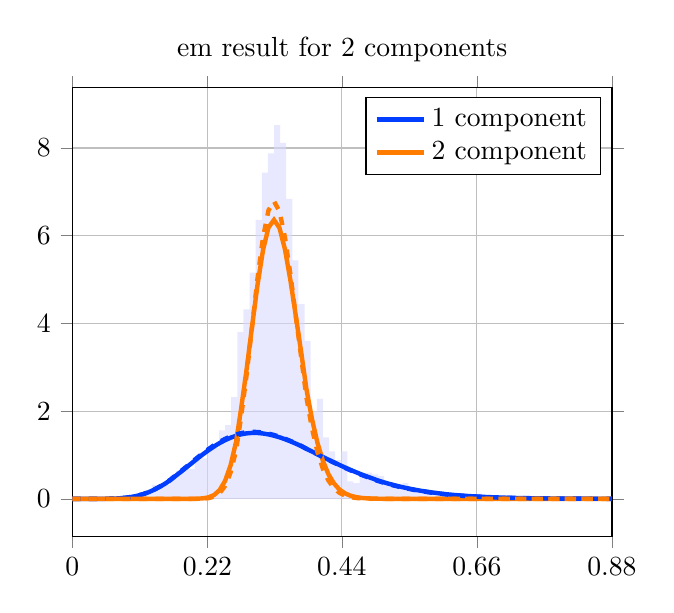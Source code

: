 \begin{tikzpicture}
\begin{axis}[title={em result for 2 components}, yticklabel style={/pgf/number format/fixed,
            /pgf/number format/precision=3}, grid={major}, yminorgrids={true}, tick align={outside}, xtick={0.0,0.221,0.441,0.662,0.883}, xmin={0.0}, xmax={0.883}, scaled y ticks={false}]
    \addplot[ybar interval, fill={blue!15}, forget plot, opacity={0.6}, draw={none}, bar width={5.0e-6}]
        table[row sep={\\}]
        {
            \\
            0.1  0.08  \\
            0.11  0.08  \\
            0.12  0.2  \\
            0.13  0.32  \\
            0.14  0.28  \\
            0.15  0.32  \\
            0.16  0.52  \\
            0.17  0.64  \\
            0.18  0.72  \\
            0.19  0.68  \\
            0.2  0.88  \\
            0.21  0.92  \\
            0.22  1.2  \\
            0.23  1.16  \\
            0.24  1.56  \\
            0.25  1.68  \\
            0.26  2.32  \\
            0.27  3.8  \\
            0.28  4.32  \\
            0.29  5.16  \\
            0.3  6.36  \\
            0.31  7.44  \\
            0.32  7.88  \\
            0.33  8.52  \\
            0.34  8.12  \\
            0.35  6.84  \\
            0.36  5.44  \\
            0.37  4.44  \\
            0.38  3.6  \\
            0.39  2.0  \\
            0.4  2.28  \\
            0.41  1.4  \\
            0.42  1.08  \\
            0.43  0.88  \\
            0.44  1.08  \\
            0.45  0.4  \\
            0.46  0.36  \\
            0.47  0.52  \\
            0.48  0.6  \\
            0.49  0.56  \\
            0.5  0.52  \\
            0.51  0.36  \\
            0.52  0.28  \\
            0.53  0.28  \\
            0.54  0.36  \\
            0.55  0.16  \\
            0.56  0.2  \\
            0.57  0.2  \\
            0.58  0.16  \\
            0.59  0.08  \\
            0.6  0.12  \\
            0.61  0.04  \\
            0.62  0.08  \\
            0.63  0.0  \\
            0.64  0.08  \\
            0.65  0.04  \\
            0.66  0.12  \\
            0.67  0.08  \\
            0.68  0.0  \\
            0.69  0.0  \\
            0.7  0.04  \\
            0.71  0.0  \\
            0.72  0.0  \\
            0.73  0.0  \\
            0.74  0.0  \\
            0.75  0.0  \\
            0.76  0.0  \\
            0.77  0.0  \\
            0.78  0.04  \\
            0.79  0.04  \\
            0.8  0.04  \\
            0.81  0.0  \\
            0.82  0.0  \\
            0.83  0.0  \\
            0.84  0.0  \\
            0.85  0.0  \\
            0.86  0.0  \\
            0.87  0.0  \\
            0.88  0.04  \\
            0.89  0.0  \\
        }
        ;
    \addplot[style={{ultra thick}}, color={rgb,1:red,0.008;green,0.243;blue,1.0}]
        table[row sep={\\}]
        {
            \\
            0.0  0.0  \\
            0.009  2.696e-9  \\
            0.018  5.197e-7  \\
            0.027  1.022e-5  \\
            0.036  7.901e-5  \\
            0.045  0.0  \\
            0.054  0.001  \\
            0.062  0.003  \\
            0.071  0.007  \\
            0.08  0.015  \\
            0.089  0.027  \\
            0.098  0.046  \\
            0.107  0.072  \\
            0.116  0.107  \\
            0.125  0.152  \\
            0.134  0.208  \\
            0.143  0.273  \\
            0.152  0.348  \\
            0.161  0.432  \\
            0.169  0.523  \\
            0.178  0.62  \\
            0.187  0.72  \\
            0.196  0.821  \\
            0.205  0.922  \\
            0.214  1.019  \\
            0.223  1.11  \\
            0.232  1.195  \\
            0.241  1.272  \\
            0.25  1.338  \\
            0.259  1.394  \\
            0.268  1.438  \\
            0.276  1.471  \\
            0.285  1.493  \\
            0.294  1.503  \\
            0.303  1.502  \\
            0.312  1.49  \\
            0.321  1.469  \\
            0.33  1.44  \\
            0.339  1.403  \\
            0.348  1.36  \\
            0.357  1.311  \\
            0.366  1.257  \\
            0.375  1.2  \\
            0.383  1.141  \\
            0.392  1.08  \\
            0.401  1.018  \\
            0.41  0.955  \\
            0.419  0.893  \\
            0.428  0.833  \\
            0.437  0.773  \\
            0.446  0.716  \\
            0.455  0.661  \\
            0.464  0.608  \\
            0.473  0.557  \\
            0.482  0.51  \\
            0.491  0.465  \\
            0.499  0.423  \\
            0.508  0.384  \\
            0.517  0.347  \\
            0.526  0.314  \\
            0.535  0.283  \\
            0.544  0.254  \\
            0.553  0.228  \\
            0.562  0.204  \\
            0.571  0.182  \\
            0.58  0.163  \\
            0.589  0.145  \\
            0.598  0.129  \\
            0.606  0.114  \\
            0.615  0.101  \\
            0.624  0.089  \\
            0.633  0.079  \\
            0.642  0.069  \\
            0.651  0.061  \\
            0.66  0.054  \\
            0.669  0.047  \\
            0.678  0.041  \\
            0.687  0.036  \\
            0.696  0.032  \\
            0.705  0.027  \\
            0.713  0.024  \\
            0.722  0.021  \\
            0.731  0.018  \\
            0.74  0.016  \\
            0.749  0.014  \\
            0.758  0.012  \\
            0.767  0.01  \\
            0.776  0.009  \\
            0.785  0.008  \\
            0.794  0.007  \\
            0.803  0.006  \\
            0.812  0.005  \\
            0.82  0.004  \\
            0.829  0.004  \\
            0.838  0.003  \\
            0.847  0.003  \\
            0.856  0.002  \\
            0.865  0.002  \\
            0.874  0.002  \\
            0.883  0.001  \\
        }
        ;
    \addlegendentry {1 component}
    \addplot[style={{ultra thick}}, color={rgb,1:red,1.0;green,0.486;blue,0.0}]
        table[row sep={\\}]
        {
            \\
            0.0  0.0  \\
            0.009  6.941e-89  \\
            0.018  2.045e-66  \\
            0.027  1.191e-53  \\
            0.036  7.375e-45  \\
            0.045  3.039e-38  \\
            0.054  5.255e-33  \\
            0.062  1.019e-28  \\
            0.071  3.983e-25  \\
            0.08  4.581e-22  \\
            0.089  2.008e-19  \\
            0.098  4.032e-17  \\
            0.107  4.249e-15  \\
            0.116  2.606e-13  \\
            0.125  1.008e-11  \\
            0.134  2.621e-10  \\
            0.143  4.822e-9  \\
            0.152  6.546e-8  \\
            0.161  6.788e-7  \\
            0.169  5.537e-6  \\
            0.178  3.641e-5  \\
            0.187  0.0  \\
            0.196  0.001  \\
            0.205  0.003  \\
            0.214  0.012  \\
            0.223  0.034  \\
            0.232  0.087  \\
            0.241  0.199  \\
            0.25  0.41  \\
            0.259  0.766  \\
            0.268  1.304  \\
            0.276  2.038  \\
            0.285  2.936  \\
            0.294  3.922  \\
            0.303  4.877  \\
            0.312  5.671  \\
            0.321  6.189  \\
            0.33  6.361  \\
            0.339  6.178  \\
            0.348  5.685  \\
            0.357  4.971  \\
            0.366  4.141  \\
            0.375  3.293  \\
            0.383  2.506  \\
            0.392  1.829  \\
            0.401  1.282  \\
            0.41  0.865  \\
            0.419  0.563  \\
            0.428  0.353  \\
            0.437  0.214  \\
            0.446  0.126  \\
            0.455  0.072  \\
            0.464  0.04  \\
            0.473  0.021  \\
            0.482  0.011  \\
            0.491  0.006  \\
            0.499  0.003  \\
            0.508  0.001  \\
            0.517  0.001  \\
            0.526  0.0  \\
            0.535  0.0  \\
            0.544  5.925e-5  \\
            0.553  2.564e-5  \\
            0.562  1.087e-5  \\
            0.571  4.52e-6  \\
            0.58  1.844e-6  \\
            0.589  7.388e-7  \\
            0.598  2.907e-7  \\
            0.606  1.124e-7  \\
            0.615  4.276e-8  \\
            0.624  1.6e-8  \\
            0.633  5.892e-9  \\
            0.642  2.137e-9  \\
            0.651  7.633e-10  \\
            0.66  2.687e-10  \\
            0.669  9.329e-11  \\
            0.678  3.194e-11  \\
            0.687  1.079e-11  \\
            0.696  3.596e-12  \\
            0.705  1.184e-12  \\
            0.713  3.848e-13  \\
            0.722  1.236e-13  \\
            0.731  3.923e-14  \\
            0.74  1.231e-14  \\
            0.749  3.818e-15  \\
            0.758  1.171e-15  \\
            0.767  3.556e-16  \\
            0.776  1.068e-16  \\
            0.785  3.175e-17  \\
            0.794  9.345e-18  \\
            0.803  2.724e-18  \\
            0.812  7.863e-19  \\
            0.82  2.249e-19  \\
            0.829  6.372e-20  \\
            0.838  1.79e-20  \\
            0.847  4.982e-21  \\
            0.856  1.375e-21  \\
            0.865  3.763e-22  \\
            0.874  1.021e-22  \\
            0.883  2.75e-23  \\
        }
        ;
    \addlegendentry {2 component}
    \addplot[style={{ultra thick, dashed}}, color={rgb,1:red,0.008;green,0.243;blue,1.0}]
        table[row sep={\\}]
        {
            \\
            0.0  0.0  \\
            0.009  2.41e-9  \\
            0.018  4.85e-7  \\
            0.027  9.77e-6  \\
            0.036  7.671e-5  \\
            0.045  0.0  \\
            0.054  0.001  \\
            0.062  0.003  \\
            0.071  0.007  \\
            0.08  0.015  \\
            0.089  0.028  \\
            0.098  0.047  \\
            0.107  0.073  \\
            0.116  0.109  \\
            0.125  0.155  \\
            0.134  0.212  \\
            0.143  0.28  \\
            0.152  0.357  \\
            0.161  0.443  \\
            0.169  0.537  \\
            0.178  0.636  \\
            0.187  0.738  \\
            0.196  0.842  \\
            0.205  0.945  \\
            0.214  1.044  \\
            0.223  1.137  \\
            0.232  1.223  \\
            0.241  1.3  \\
            0.25  1.367  \\
            0.259  1.423  \\
            0.268  1.467  \\
            0.276  1.499  \\
            0.285  1.519  \\
            0.294  1.527  \\
            0.303  1.524  \\
            0.312  1.51  \\
            0.321  1.487  \\
            0.33  1.455  \\
            0.339  1.416  \\
            0.348  1.37  \\
            0.357  1.319  \\
            0.366  1.263  \\
            0.375  1.204  \\
            0.383  1.142  \\
            0.392  1.079  \\
            0.401  1.015  \\
            0.41  0.951  \\
            0.419  0.888  \\
            0.428  0.826  \\
            0.437  0.766  \\
            0.446  0.707  \\
            0.455  0.651  \\
            0.464  0.598  \\
            0.473  0.547  \\
            0.482  0.5  \\
            0.491  0.455  \\
            0.499  0.413  \\
            0.508  0.374  \\
            0.517  0.338  \\
            0.526  0.304  \\
            0.535  0.274  \\
            0.544  0.246  \\
            0.553  0.22  \\
            0.562  0.196  \\
            0.571  0.175  \\
            0.58  0.156  \\
            0.589  0.138  \\
            0.598  0.123  \\
            0.606  0.109  \\
            0.615  0.096  \\
            0.624  0.085  \\
            0.633  0.074  \\
            0.642  0.065  \\
            0.651  0.057  \\
            0.66  0.05  \\
            0.669  0.044  \\
            0.678  0.038  \\
            0.687  0.034  \\
            0.696  0.029  \\
            0.705  0.025  \\
            0.713  0.022  \\
            0.722  0.019  \\
            0.731  0.017  \\
            0.74  0.014  \\
            0.749  0.012  \\
            0.758  0.011  \\
            0.767  0.009  \\
            0.776  0.008  \\
            0.785  0.007  \\
            0.794  0.006  \\
            0.803  0.005  \\
            0.812  0.004  \\
            0.82  0.004  \\
            0.829  0.003  \\
            0.838  0.003  \\
            0.847  0.002  \\
            0.856  0.002  \\
            0.865  0.002  \\
            0.874  0.001  \\
            0.883  0.001  \\
        }
        ;
    \addplot[style={{ultra thick, dashed}}, color={rgb,1:red,1.0;green,0.486;blue,0.0}]
        table[row sep={\\}]
        {
            \\
            0.0  0.0  \\
            0.009  8.109e-102  \\
            0.018  4.517e-76  \\
            0.027  1.911e-61  \\
            0.036  2.265e-51  \\
            0.045  8.595e-44  \\
            0.054  8.622e-38  \\
            0.062  7.049e-33  \\
            0.071  9.197e-29  \\
            0.08  2.954e-25  \\
            0.089  3.141e-22  \\
            0.098  1.366e-19  \\
            0.107  2.836e-17  \\
            0.116  3.168e-15  \\
            0.125  2.087e-13  \\
            0.134  8.718e-12  \\
            0.143  2.45e-10  \\
            0.152  4.861e-9  \\
            0.161  7.084e-8  \\
            0.169  7.84e-7  \\
            0.178  6.779e-6  \\
            0.187  4.691e-5  \\
            0.196  0.0  \\
            0.205  0.001  \\
            0.214  0.005  \\
            0.223  0.017  \\
            0.232  0.05  \\
            0.241  0.129  \\
            0.25  0.295  \\
            0.259  0.604  \\
            0.268  1.111  \\
            0.276  1.851  \\
            0.285  2.81  \\
            0.294  3.912  \\
            0.303  5.018  \\
            0.312  5.959  \\
            0.321  6.581  \\
            0.33  6.785  \\
            0.339  6.555  \\
            0.348  5.954  \\
            0.357  5.101  \\
            0.366  4.133  \\
            0.375  3.177  \\
            0.383  2.321  \\
            0.392  1.616  \\
            0.401  1.075  \\
            0.41  0.684  \\
            0.419  0.418  \\
            0.428  0.245  \\
            0.437  0.138  \\
            0.446  0.075  \\
            0.455  0.039  \\
            0.464  0.02  \\
            0.473  0.01  \\
            0.482  0.005  \\
            0.491  0.002  \\
            0.499  0.001  \\
            0.508  0.0  \\
            0.517  0.0  \\
            0.526  7.256e-5  \\
            0.535  2.915e-5  \\
            0.544  1.142e-5  \\
            0.553  4.37e-6  \\
            0.562  1.634e-6  \\
            0.571  5.972e-7  \\
            0.58  2.136e-7  \\
            0.589  7.481e-8  \\
            0.598  2.567e-8  \\
            0.606  8.636e-9  \\
            0.615  2.85e-9  \\
            0.624  9.231e-10  \\
            0.633  2.936e-10  \\
            0.642  9.175e-11  \\
            0.651  2.818e-11  \\
            0.66  8.513e-12  \\
            0.669  2.53e-12  \\
            0.678  7.402e-13  \\
            0.687  2.132e-13  \\
            0.696  6.051e-14  \\
            0.705  1.692e-14  \\
            0.713  4.666e-15  \\
            0.722  1.269e-15  \\
            0.731  3.403e-16  \\
            0.74  9.007e-17  \\
            0.749  2.354e-17  \\
            0.758  6.073e-18  \\
            0.767  1.548e-18  \\
            0.776  3.898e-19  \\
            0.785  9.701e-20  \\
            0.794  2.387e-20  \\
            0.803  5.806e-21  \\
            0.812  1.397e-21  \\
            0.82  3.326e-22  \\
            0.829  7.835e-23  \\
            0.838  1.827e-23  \\
            0.847  4.216e-24  \\
            0.856  9.636e-25  \\
            0.865  2.181e-25  \\
            0.874  4.891e-26  \\
            0.883  1.086e-26  \\
        }
        ;
\end{axis}
\end{tikzpicture}
